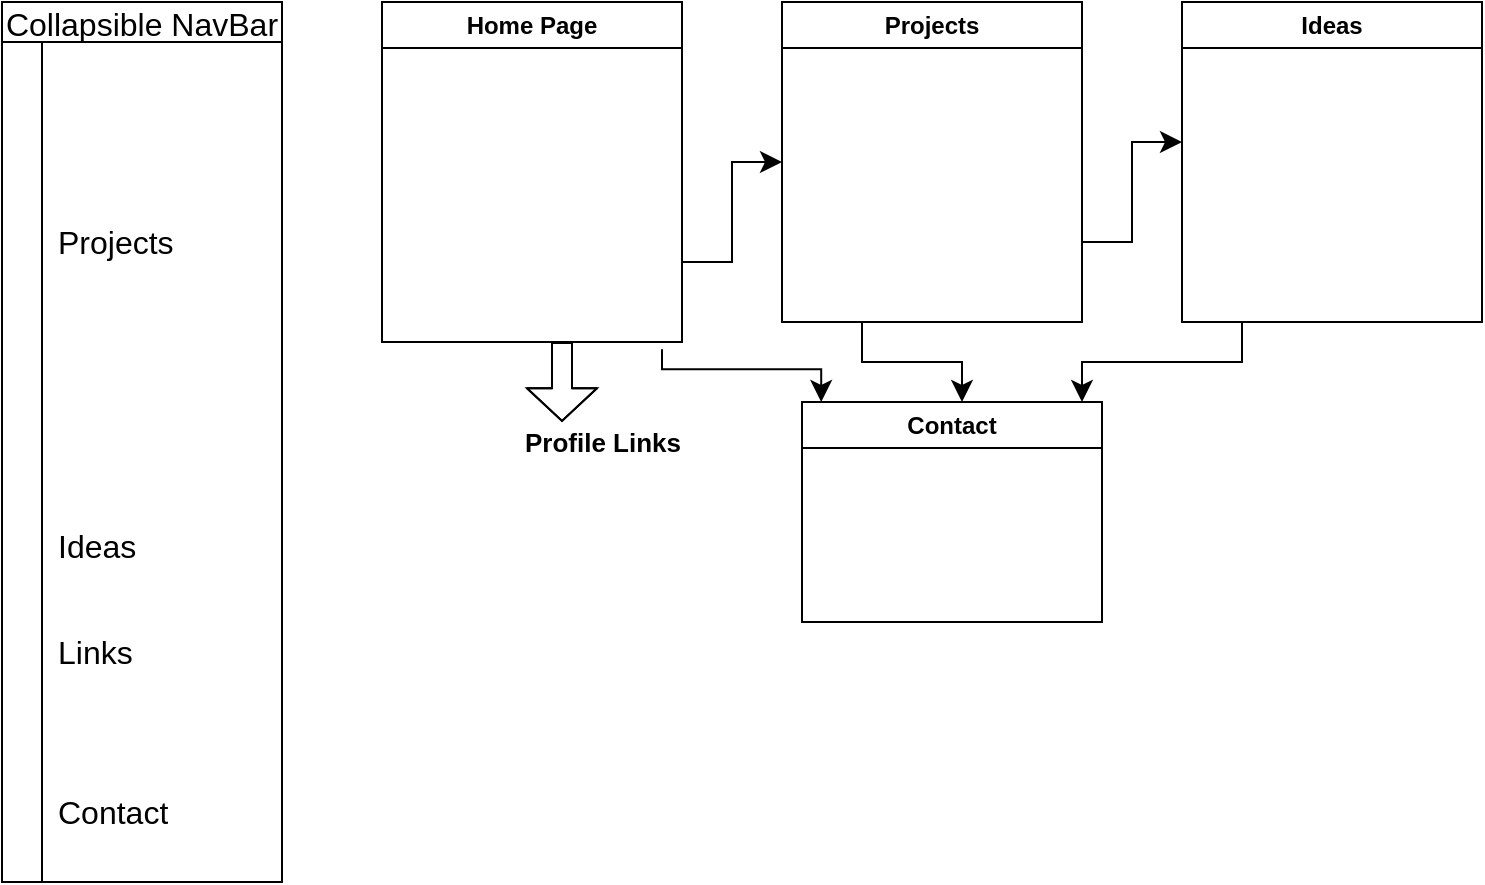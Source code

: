 <mxfile version="28.1.0">
  <diagram name="Page-1" id="m0LtRl0ecK_Yh5dxZAek">
    <mxGraphModel dx="1042" dy="527" grid="1" gridSize="10" guides="1" tooltips="1" connect="1" arrows="1" fold="1" page="1" pageScale="1" pageWidth="850" pageHeight="1100" math="0" shadow="0">
      <root>
        <mxCell id="0" />
        <mxCell id="1" parent="0" />
        <mxCell id="w2SuP0rG8WaeGtuw32WX-2" value="Home Page" style="swimlane;whiteSpace=wrap;html=1;" vertex="1" parent="1">
          <mxGeometry x="220" y="20" width="150" height="170" as="geometry">
            <mxRectangle x="380" y="10" width="100" height="30" as="alternateBounds" />
          </mxGeometry>
        </mxCell>
        <mxCell id="w2SuP0rG8WaeGtuw32WX-4" value="Ideas" style="swimlane;whiteSpace=wrap;html=1;" vertex="1" parent="1">
          <mxGeometry x="620" y="20" width="150" height="160" as="geometry" />
        </mxCell>
        <mxCell id="w2SuP0rG8WaeGtuw32WX-6" value="Projects" style="swimlane;whiteSpace=wrap;html=1;" vertex="1" parent="1">
          <mxGeometry x="420" y="20" width="150" height="160" as="geometry" />
        </mxCell>
        <mxCell id="w2SuP0rG8WaeGtuw32WX-7" value="Contact" style="swimlane;whiteSpace=wrap;html=1;" vertex="1" parent="1">
          <mxGeometry x="430" y="220" width="150" height="110" as="geometry" />
        </mxCell>
        <mxCell id="w2SuP0rG8WaeGtuw32WX-11" value="" style="shape=flexArrow;endArrow=classic;html=1;rounded=0;endWidth=24;endSize=5.13;" edge="1" parent="1">
          <mxGeometry width="50" height="50" relative="1" as="geometry">
            <mxPoint x="310" y="190" as="sourcePoint" />
            <mxPoint x="310" y="230" as="targetPoint" />
            <Array as="points">
              <mxPoint x="310" y="210" />
            </Array>
          </mxGeometry>
        </mxCell>
        <mxCell id="w2SuP0rG8WaeGtuw32WX-12" value="Profile Links" style="text;strokeColor=none;fillColor=none;html=1;fontSize=13;fontStyle=1;verticalAlign=middle;align=center;" vertex="1" parent="1">
          <mxGeometry x="280" y="220" width="100" height="40" as="geometry" />
        </mxCell>
        <mxCell id="w2SuP0rG8WaeGtuw32WX-14" value="Collapsible NavBar" style="shape=table;startSize=20;container=1;collapsible=0;childLayout=tableLayout;fixedRows=1;rowLines=0;fontStyle=0;strokeColor=default;fontSize=16;" vertex="1" parent="1">
          <mxGeometry x="30" y="20" width="140" height="440" as="geometry" />
        </mxCell>
        <mxCell id="w2SuP0rG8WaeGtuw32WX-15" value="" style="shape=tableRow;horizontal=0;startSize=0;swimlaneHead=0;swimlaneBody=0;top=0;left=0;bottom=0;right=0;collapsible=0;dropTarget=0;fillColor=none;points=[[0,0.5],[1,0.5]];portConstraint=eastwest;strokeColor=inherit;fontSize=16;" vertex="1" parent="w2SuP0rG8WaeGtuw32WX-14">
          <mxGeometry y="20" width="140" height="200" as="geometry" />
        </mxCell>
        <mxCell id="w2SuP0rG8WaeGtuw32WX-16" value="" style="shape=partialRectangle;html=1;whiteSpace=wrap;connectable=0;fillColor=none;top=0;left=0;bottom=0;right=0;overflow=hidden;pointerEvents=1;strokeColor=inherit;fontSize=16;" vertex="1" parent="w2SuP0rG8WaeGtuw32WX-15">
          <mxGeometry width="20" height="200" as="geometry">
            <mxRectangle width="20" height="200" as="alternateBounds" />
          </mxGeometry>
        </mxCell>
        <mxCell id="w2SuP0rG8WaeGtuw32WX-17" value="Projects" style="shape=partialRectangle;html=1;whiteSpace=wrap;connectable=0;fillColor=none;top=0;left=0;bottom=0;right=0;align=left;spacingLeft=6;overflow=hidden;strokeColor=inherit;fontSize=16;" vertex="1" parent="w2SuP0rG8WaeGtuw32WX-15">
          <mxGeometry x="20" width="120" height="200" as="geometry">
            <mxRectangle width="120" height="200" as="alternateBounds" />
          </mxGeometry>
        </mxCell>
        <mxCell id="w2SuP0rG8WaeGtuw32WX-26" value="" style="shape=tableRow;horizontal=0;startSize=0;swimlaneHead=0;swimlaneBody=0;top=0;left=0;bottom=0;right=0;collapsible=0;dropTarget=0;fillColor=none;points=[[0,0.5],[1,0.5]];portConstraint=eastwest;strokeColor=inherit;fontSize=16;" vertex="1" parent="w2SuP0rG8WaeGtuw32WX-14">
          <mxGeometry y="220" width="140" height="20" as="geometry" />
        </mxCell>
        <mxCell id="w2SuP0rG8WaeGtuw32WX-27" value="" style="shape=partialRectangle;html=1;whiteSpace=wrap;connectable=0;fillColor=none;top=0;left=0;bottom=0;right=0;overflow=hidden;pointerEvents=1;strokeColor=inherit;fontSize=16;" vertex="1" parent="w2SuP0rG8WaeGtuw32WX-26">
          <mxGeometry width="20" height="20" as="geometry">
            <mxRectangle width="20" height="20" as="alternateBounds" />
          </mxGeometry>
        </mxCell>
        <mxCell id="w2SuP0rG8WaeGtuw32WX-28" value="" style="shape=partialRectangle;html=1;whiteSpace=wrap;connectable=0;fillColor=none;top=0;left=0;bottom=0;right=0;align=left;spacingLeft=6;overflow=hidden;strokeColor=inherit;fontSize=16;" vertex="1" parent="w2SuP0rG8WaeGtuw32WX-26">
          <mxGeometry x="20" width="120" height="20" as="geometry">
            <mxRectangle width="120" height="20" as="alternateBounds" />
          </mxGeometry>
        </mxCell>
        <mxCell id="w2SuP0rG8WaeGtuw32WX-29" value="" style="shape=tableRow;horizontal=0;startSize=0;swimlaneHead=0;swimlaneBody=0;top=0;left=0;bottom=0;right=0;collapsible=0;dropTarget=0;fillColor=none;points=[[0,0.5],[1,0.5]];portConstraint=eastwest;strokeColor=inherit;fontSize=16;" vertex="1" parent="w2SuP0rG8WaeGtuw32WX-14">
          <mxGeometry y="240" width="140" height="20" as="geometry" />
        </mxCell>
        <mxCell id="w2SuP0rG8WaeGtuw32WX-30" value="" style="shape=partialRectangle;html=1;whiteSpace=wrap;connectable=0;fillColor=none;top=0;left=0;bottom=0;right=0;overflow=hidden;strokeColor=inherit;fontSize=16;" vertex="1" parent="w2SuP0rG8WaeGtuw32WX-29">
          <mxGeometry width="20" height="20" as="geometry">
            <mxRectangle width="20" height="20" as="alternateBounds" />
          </mxGeometry>
        </mxCell>
        <mxCell id="w2SuP0rG8WaeGtuw32WX-31" value="" style="shape=partialRectangle;html=1;whiteSpace=wrap;connectable=0;fillColor=none;top=0;left=0;bottom=0;right=0;align=left;spacingLeft=6;overflow=hidden;strokeColor=inherit;fontSize=16;" vertex="1" parent="w2SuP0rG8WaeGtuw32WX-29">
          <mxGeometry x="20" width="120" height="20" as="geometry">
            <mxRectangle width="120" height="20" as="alternateBounds" />
          </mxGeometry>
        </mxCell>
        <mxCell id="w2SuP0rG8WaeGtuw32WX-32" value="" style="shape=tableRow;horizontal=0;startSize=0;swimlaneHead=0;swimlaneBody=0;top=0;left=0;bottom=0;right=0;collapsible=0;dropTarget=0;fillColor=none;points=[[0,0.5],[1,0.5]];portConstraint=eastwest;strokeColor=inherit;fontSize=16;" vertex="1" parent="w2SuP0rG8WaeGtuw32WX-14">
          <mxGeometry y="260" width="140" height="20" as="geometry" />
        </mxCell>
        <mxCell id="w2SuP0rG8WaeGtuw32WX-33" value="" style="shape=partialRectangle;html=1;whiteSpace=wrap;connectable=0;fillColor=none;top=0;left=0;bottom=0;right=0;overflow=hidden;strokeColor=inherit;fontSize=16;" vertex="1" parent="w2SuP0rG8WaeGtuw32WX-32">
          <mxGeometry width="20" height="20" as="geometry">
            <mxRectangle width="20" height="20" as="alternateBounds" />
          </mxGeometry>
        </mxCell>
        <mxCell id="w2SuP0rG8WaeGtuw32WX-34" value="Ideas" style="shape=partialRectangle;html=1;whiteSpace=wrap;connectable=0;fillColor=none;top=0;left=0;bottom=0;right=0;align=left;spacingLeft=6;overflow=hidden;strokeColor=inherit;fontSize=16;" vertex="1" parent="w2SuP0rG8WaeGtuw32WX-32">
          <mxGeometry x="20" width="120" height="20" as="geometry">
            <mxRectangle width="120" height="20" as="alternateBounds" />
          </mxGeometry>
        </mxCell>
        <mxCell id="w2SuP0rG8WaeGtuw32WX-18" value="" style="shape=tableRow;horizontal=0;startSize=0;swimlaneHead=0;swimlaneBody=0;top=0;left=0;bottom=0;right=0;collapsible=0;dropTarget=0;fillColor=none;points=[[0,0.5],[1,0.5]];portConstraint=eastwest;strokeColor=inherit;fontSize=16;" vertex="1" parent="w2SuP0rG8WaeGtuw32WX-14">
          <mxGeometry y="280" width="140" height="90" as="geometry" />
        </mxCell>
        <mxCell id="w2SuP0rG8WaeGtuw32WX-19" value="" style="shape=partialRectangle;html=1;whiteSpace=wrap;connectable=0;fillColor=none;top=0;left=0;bottom=0;right=0;overflow=hidden;strokeColor=inherit;fontSize=16;" vertex="1" parent="w2SuP0rG8WaeGtuw32WX-18">
          <mxGeometry width="20" height="90" as="geometry">
            <mxRectangle width="20" height="90" as="alternateBounds" />
          </mxGeometry>
        </mxCell>
        <mxCell id="w2SuP0rG8WaeGtuw32WX-20" value="Links" style="shape=partialRectangle;html=1;whiteSpace=wrap;connectable=0;fillColor=none;top=0;left=0;bottom=0;right=0;align=left;spacingLeft=6;overflow=hidden;strokeColor=inherit;fontSize=16;" vertex="1" parent="w2SuP0rG8WaeGtuw32WX-18">
          <mxGeometry x="20" width="120" height="90" as="geometry">
            <mxRectangle width="120" height="90" as="alternateBounds" />
          </mxGeometry>
        </mxCell>
        <mxCell id="w2SuP0rG8WaeGtuw32WX-21" value="" style="shape=tableRow;horizontal=0;startSize=0;swimlaneHead=0;swimlaneBody=0;top=0;left=0;bottom=0;right=0;collapsible=0;dropTarget=0;fillColor=none;points=[[0,0.5],[1,0.5]];portConstraint=eastwest;strokeColor=inherit;fontSize=16;" vertex="1" parent="w2SuP0rG8WaeGtuw32WX-14">
          <mxGeometry y="370" width="140" height="70" as="geometry" />
        </mxCell>
        <mxCell id="w2SuP0rG8WaeGtuw32WX-22" value="" style="shape=partialRectangle;html=1;whiteSpace=wrap;connectable=0;fillColor=none;top=0;left=0;bottom=0;right=0;overflow=hidden;strokeColor=inherit;fontSize=16;" vertex="1" parent="w2SuP0rG8WaeGtuw32WX-21">
          <mxGeometry width="20" height="70" as="geometry">
            <mxRectangle width="20" height="70" as="alternateBounds" />
          </mxGeometry>
        </mxCell>
        <mxCell id="w2SuP0rG8WaeGtuw32WX-23" value="Contact" style="shape=partialRectangle;html=1;whiteSpace=wrap;connectable=0;fillColor=none;top=0;left=0;bottom=0;right=0;align=left;spacingLeft=6;overflow=hidden;strokeColor=inherit;fontSize=16;" vertex="1" parent="w2SuP0rG8WaeGtuw32WX-21">
          <mxGeometry x="20" width="120" height="70" as="geometry">
            <mxRectangle width="120" height="70" as="alternateBounds" />
          </mxGeometry>
        </mxCell>
        <mxCell id="w2SuP0rG8WaeGtuw32WX-36" value="" style="edgeStyle=elbowEdgeStyle;elbow=horizontal;endArrow=classic;html=1;curved=0;rounded=0;endSize=8;startSize=8;" edge="1" parent="1">
          <mxGeometry width="50" height="50" relative="1" as="geometry">
            <mxPoint x="370" y="150" as="sourcePoint" />
            <mxPoint x="420" y="100" as="targetPoint" />
          </mxGeometry>
        </mxCell>
        <mxCell id="w2SuP0rG8WaeGtuw32WX-37" value="" style="edgeStyle=elbowEdgeStyle;elbow=horizontal;endArrow=classic;html=1;curved=0;rounded=0;endSize=8;startSize=8;" edge="1" parent="1">
          <mxGeometry width="50" height="50" relative="1" as="geometry">
            <mxPoint x="570" y="140" as="sourcePoint" />
            <mxPoint x="620" y="90" as="targetPoint" />
          </mxGeometry>
        </mxCell>
        <mxCell id="w2SuP0rG8WaeGtuw32WX-39" value="" style="edgeStyle=elbowEdgeStyle;elbow=vertical;endArrow=classic;html=1;curved=0;rounded=0;endSize=8;startSize=8;" edge="1" parent="1">
          <mxGeometry width="50" height="50" relative="1" as="geometry">
            <mxPoint x="460" y="180" as="sourcePoint" />
            <mxPoint x="510" y="220" as="targetPoint" />
          </mxGeometry>
        </mxCell>
        <mxCell id="w2SuP0rG8WaeGtuw32WX-40" value="" style="edgeStyle=elbowEdgeStyle;elbow=vertical;endArrow=classic;html=1;curved=0;rounded=0;endSize=8;startSize=8;" edge="1" parent="1">
          <mxGeometry width="50" height="50" relative="1" as="geometry">
            <mxPoint x="360" y="193.63" as="sourcePoint" />
            <mxPoint x="439.6" y="220" as="targetPoint" />
            <Array as="points">
              <mxPoint x="390" y="203.63" />
            </Array>
          </mxGeometry>
        </mxCell>
        <mxCell id="w2SuP0rG8WaeGtuw32WX-41" value="" style="edgeStyle=elbowEdgeStyle;elbow=vertical;endArrow=classic;html=1;curved=0;rounded=0;endSize=8;startSize=8;" edge="1" parent="1">
          <mxGeometry width="50" height="50" relative="1" as="geometry">
            <mxPoint x="650" y="180" as="sourcePoint" />
            <mxPoint x="570" y="220" as="targetPoint" />
            <Array as="points">
              <mxPoint x="610" y="200" />
            </Array>
          </mxGeometry>
        </mxCell>
      </root>
    </mxGraphModel>
  </diagram>
</mxfile>

